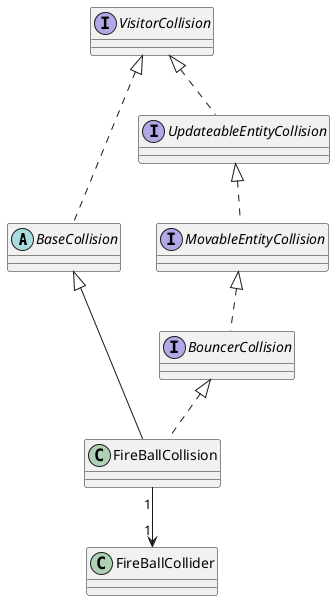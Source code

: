 @startuml

abstract BaseCollision

interface VisitorCollision
interface BouncerCollision
interface MovableEntityCollision
interface UpdateableEntityCollision

MovableEntityCollision .u.|> UpdateableEntityCollision
UpdateableEntityCollision .u.|> VisitorCollision
BouncerCollision .u.|> MovableEntityCollision

BaseCollision .u.|> VisitorCollision

FireBallCollision .u.|> BouncerCollision
FireBallCollision -u-|> BaseCollision
FireBallCollision "1" --> "1" FireBallCollider
@enduml
